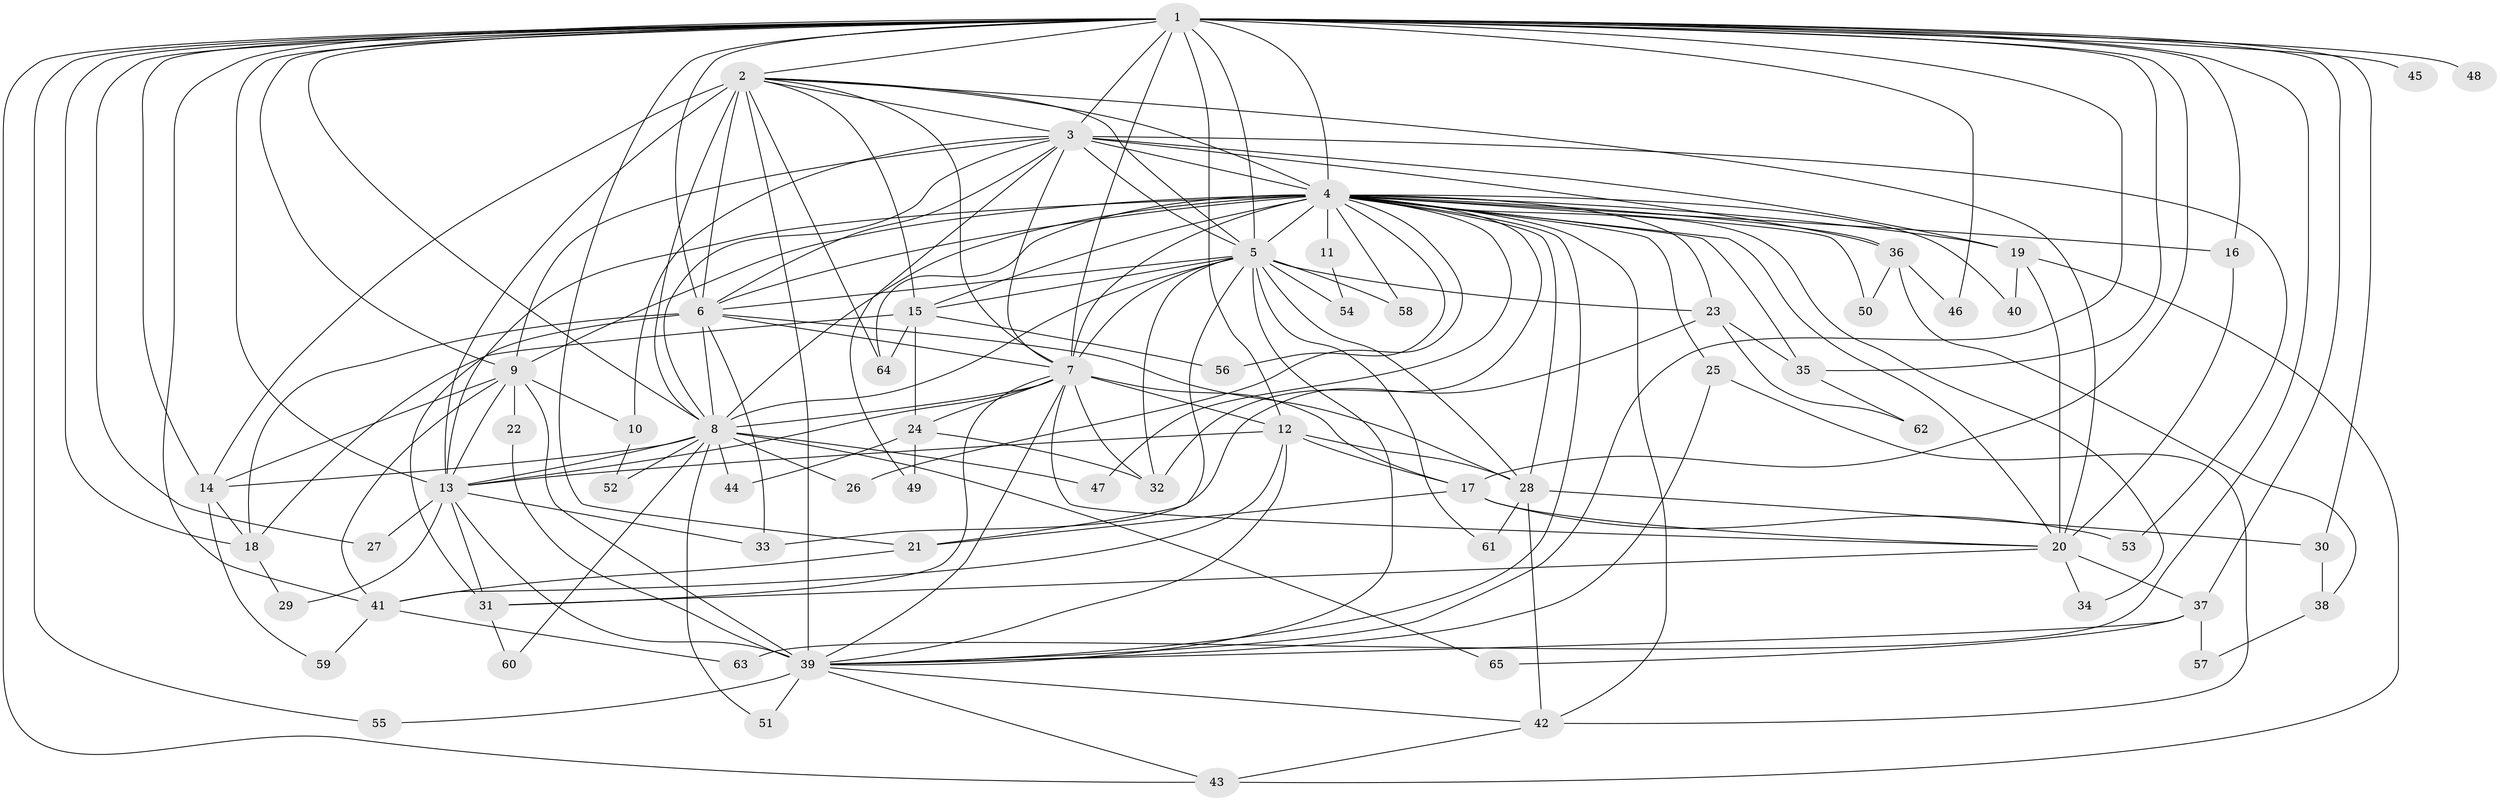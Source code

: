 // original degree distribution, {36: 0.007751937984496124, 22: 0.007751937984496124, 17: 0.007751937984496124, 25: 0.007751937984496124, 21: 0.007751937984496124, 19: 0.015503875968992248, 16: 0.007751937984496124, 26: 0.015503875968992248, 5: 0.08527131782945736, 3: 0.13178294573643412, 4: 0.11627906976744186, 2: 0.5503875968992248, 6: 0.031007751937984496, 7: 0.007751937984496124}
// Generated by graph-tools (version 1.1) at 2025/34/03/09/25 02:34:53]
// undirected, 65 vertices, 178 edges
graph export_dot {
graph [start="1"]
  node [color=gray90,style=filled];
  1;
  2;
  3;
  4;
  5;
  6;
  7;
  8;
  9;
  10;
  11;
  12;
  13;
  14;
  15;
  16;
  17;
  18;
  19;
  20;
  21;
  22;
  23;
  24;
  25;
  26;
  27;
  28;
  29;
  30;
  31;
  32;
  33;
  34;
  35;
  36;
  37;
  38;
  39;
  40;
  41;
  42;
  43;
  44;
  45;
  46;
  47;
  48;
  49;
  50;
  51;
  52;
  53;
  54;
  55;
  56;
  57;
  58;
  59;
  60;
  61;
  62;
  63;
  64;
  65;
  1 -- 2 [weight=3.0];
  1 -- 3 [weight=1.0];
  1 -- 4 [weight=2.0];
  1 -- 5 [weight=1.0];
  1 -- 6 [weight=1.0];
  1 -- 7 [weight=1.0];
  1 -- 8 [weight=1.0];
  1 -- 9 [weight=1.0];
  1 -- 12 [weight=2.0];
  1 -- 13 [weight=1.0];
  1 -- 14 [weight=1.0];
  1 -- 16 [weight=1.0];
  1 -- 17 [weight=2.0];
  1 -- 18 [weight=1.0];
  1 -- 21 [weight=1.0];
  1 -- 27 [weight=1.0];
  1 -- 30 [weight=1.0];
  1 -- 35 [weight=1.0];
  1 -- 37 [weight=1.0];
  1 -- 39 [weight=1.0];
  1 -- 41 [weight=1.0];
  1 -- 43 [weight=1.0];
  1 -- 45 [weight=1.0];
  1 -- 46 [weight=1.0];
  1 -- 48 [weight=1.0];
  1 -- 55 [weight=1.0];
  1 -- 63 [weight=1.0];
  2 -- 3 [weight=2.0];
  2 -- 4 [weight=4.0];
  2 -- 5 [weight=3.0];
  2 -- 6 [weight=3.0];
  2 -- 7 [weight=2.0];
  2 -- 8 [weight=2.0];
  2 -- 13 [weight=6.0];
  2 -- 14 [weight=2.0];
  2 -- 15 [weight=1.0];
  2 -- 20 [weight=1.0];
  2 -- 39 [weight=7.0];
  2 -- 64 [weight=1.0];
  3 -- 4 [weight=2.0];
  3 -- 5 [weight=2.0];
  3 -- 6 [weight=1.0];
  3 -- 7 [weight=1.0];
  3 -- 8 [weight=1.0];
  3 -- 9 [weight=1.0];
  3 -- 10 [weight=1.0];
  3 -- 19 [weight=2.0];
  3 -- 36 [weight=1.0];
  3 -- 49 [weight=1.0];
  3 -- 53 [weight=1.0];
  4 -- 5 [weight=3.0];
  4 -- 6 [weight=2.0];
  4 -- 7 [weight=2.0];
  4 -- 8 [weight=3.0];
  4 -- 9 [weight=1.0];
  4 -- 11 [weight=3.0];
  4 -- 13 [weight=1.0];
  4 -- 15 [weight=2.0];
  4 -- 16 [weight=1.0];
  4 -- 19 [weight=1.0];
  4 -- 20 [weight=1.0];
  4 -- 23 [weight=1.0];
  4 -- 25 [weight=2.0];
  4 -- 26 [weight=1.0];
  4 -- 28 [weight=1.0];
  4 -- 32 [weight=2.0];
  4 -- 34 [weight=1.0];
  4 -- 35 [weight=2.0];
  4 -- 36 [weight=1.0];
  4 -- 39 [weight=1.0];
  4 -- 40 [weight=1.0];
  4 -- 42 [weight=1.0];
  4 -- 47 [weight=1.0];
  4 -- 50 [weight=1.0];
  4 -- 56 [weight=1.0];
  4 -- 58 [weight=1.0];
  4 -- 64 [weight=1.0];
  5 -- 6 [weight=1.0];
  5 -- 7 [weight=2.0];
  5 -- 8 [weight=1.0];
  5 -- 15 [weight=1.0];
  5 -- 21 [weight=1.0];
  5 -- 23 [weight=1.0];
  5 -- 28 [weight=1.0];
  5 -- 32 [weight=1.0];
  5 -- 39 [weight=1.0];
  5 -- 54 [weight=1.0];
  5 -- 58 [weight=1.0];
  5 -- 61 [weight=1.0];
  6 -- 7 [weight=1.0];
  6 -- 8 [weight=1.0];
  6 -- 18 [weight=1.0];
  6 -- 28 [weight=1.0];
  6 -- 31 [weight=1.0];
  6 -- 33 [weight=3.0];
  7 -- 8 [weight=1.0];
  7 -- 12 [weight=8.0];
  7 -- 13 [weight=1.0];
  7 -- 17 [weight=1.0];
  7 -- 20 [weight=1.0];
  7 -- 24 [weight=1.0];
  7 -- 31 [weight=1.0];
  7 -- 32 [weight=1.0];
  7 -- 39 [weight=1.0];
  8 -- 13 [weight=1.0];
  8 -- 14 [weight=1.0];
  8 -- 26 [weight=1.0];
  8 -- 44 [weight=1.0];
  8 -- 47 [weight=1.0];
  8 -- 51 [weight=1.0];
  8 -- 52 [weight=1.0];
  8 -- 60 [weight=1.0];
  8 -- 65 [weight=1.0];
  9 -- 10 [weight=1.0];
  9 -- 13 [weight=1.0];
  9 -- 14 [weight=1.0];
  9 -- 22 [weight=3.0];
  9 -- 39 [weight=1.0];
  9 -- 41 [weight=1.0];
  10 -- 52 [weight=1.0];
  11 -- 54 [weight=1.0];
  12 -- 13 [weight=1.0];
  12 -- 17 [weight=1.0];
  12 -- 28 [weight=1.0];
  12 -- 39 [weight=1.0];
  12 -- 41 [weight=1.0];
  13 -- 27 [weight=1.0];
  13 -- 29 [weight=1.0];
  13 -- 31 [weight=1.0];
  13 -- 33 [weight=2.0];
  13 -- 39 [weight=1.0];
  14 -- 18 [weight=1.0];
  14 -- 59 [weight=1.0];
  15 -- 18 [weight=1.0];
  15 -- 24 [weight=1.0];
  15 -- 56 [weight=1.0];
  15 -- 64 [weight=1.0];
  16 -- 20 [weight=1.0];
  17 -- 20 [weight=1.0];
  17 -- 21 [weight=2.0];
  17 -- 53 [weight=1.0];
  18 -- 29 [weight=1.0];
  19 -- 20 [weight=1.0];
  19 -- 40 [weight=1.0];
  19 -- 43 [weight=1.0];
  20 -- 31 [weight=1.0];
  20 -- 34 [weight=1.0];
  20 -- 37 [weight=1.0];
  21 -- 41 [weight=1.0];
  22 -- 39 [weight=1.0];
  23 -- 33 [weight=1.0];
  23 -- 35 [weight=1.0];
  23 -- 62 [weight=1.0];
  24 -- 32 [weight=1.0];
  24 -- 44 [weight=1.0];
  24 -- 49 [weight=1.0];
  25 -- 39 [weight=1.0];
  25 -- 42 [weight=1.0];
  28 -- 30 [weight=1.0];
  28 -- 42 [weight=1.0];
  28 -- 61 [weight=1.0];
  30 -- 38 [weight=1.0];
  31 -- 60 [weight=1.0];
  35 -- 62 [weight=1.0];
  36 -- 38 [weight=1.0];
  36 -- 46 [weight=1.0];
  36 -- 50 [weight=1.0];
  37 -- 39 [weight=1.0];
  37 -- 57 [weight=1.0];
  37 -- 65 [weight=1.0];
  38 -- 57 [weight=1.0];
  39 -- 42 [weight=1.0];
  39 -- 43 [weight=1.0];
  39 -- 51 [weight=1.0];
  39 -- 55 [weight=1.0];
  41 -- 59 [weight=1.0];
  41 -- 63 [weight=1.0];
  42 -- 43 [weight=1.0];
}
